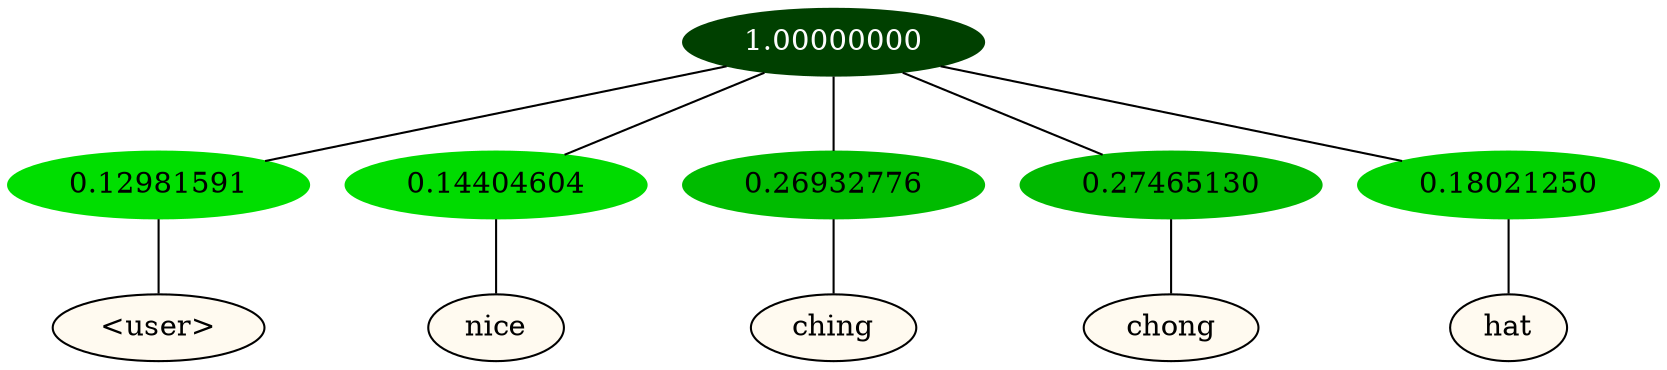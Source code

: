graph {
	node [format=png height=0.15 nodesep=0.001 ordering=out overlap=prism overlap_scaling=0.01 ranksep=0.001 ratio=0.2 style=filled width=0.15]
	{
		rank=same
		a_w_1 [label="\<user\>" color=black fillcolor=floralwhite style="filled,solid"]
		a_w_2 [label=nice color=black fillcolor=floralwhite style="filled,solid"]
		a_w_3 [label=ching color=black fillcolor=floralwhite style="filled,solid"]
		a_w_4 [label=chong color=black fillcolor=floralwhite style="filled,solid"]
		a_w_5 [label=hat color=black fillcolor=floralwhite style="filled,solid"]
	}
	a_n_1 -- a_w_1
	a_n_2 -- a_w_2
	a_n_3 -- a_w_3
	a_n_4 -- a_w_4
	a_n_5 -- a_w_5
	{
		rank=same
		a_n_1 [label=0.12981591 color="0.334 1.000 0.870" fontcolor=black]
		a_n_2 [label=0.14404604 color="0.334 1.000 0.856" fontcolor=black]
		a_n_3 [label=0.26932776 color="0.334 1.000 0.731" fontcolor=black]
		a_n_4 [label=0.27465130 color="0.334 1.000 0.725" fontcolor=black]
		a_n_5 [label=0.18021250 color="0.334 1.000 0.820" fontcolor=black]
	}
	a_n_0 [label=1.00000000 color="0.334 1.000 0.250" fontcolor=grey99]
	a_n_0 -- a_n_1
	a_n_0 -- a_n_2
	a_n_0 -- a_n_3
	a_n_0 -- a_n_4
	a_n_0 -- a_n_5
}
